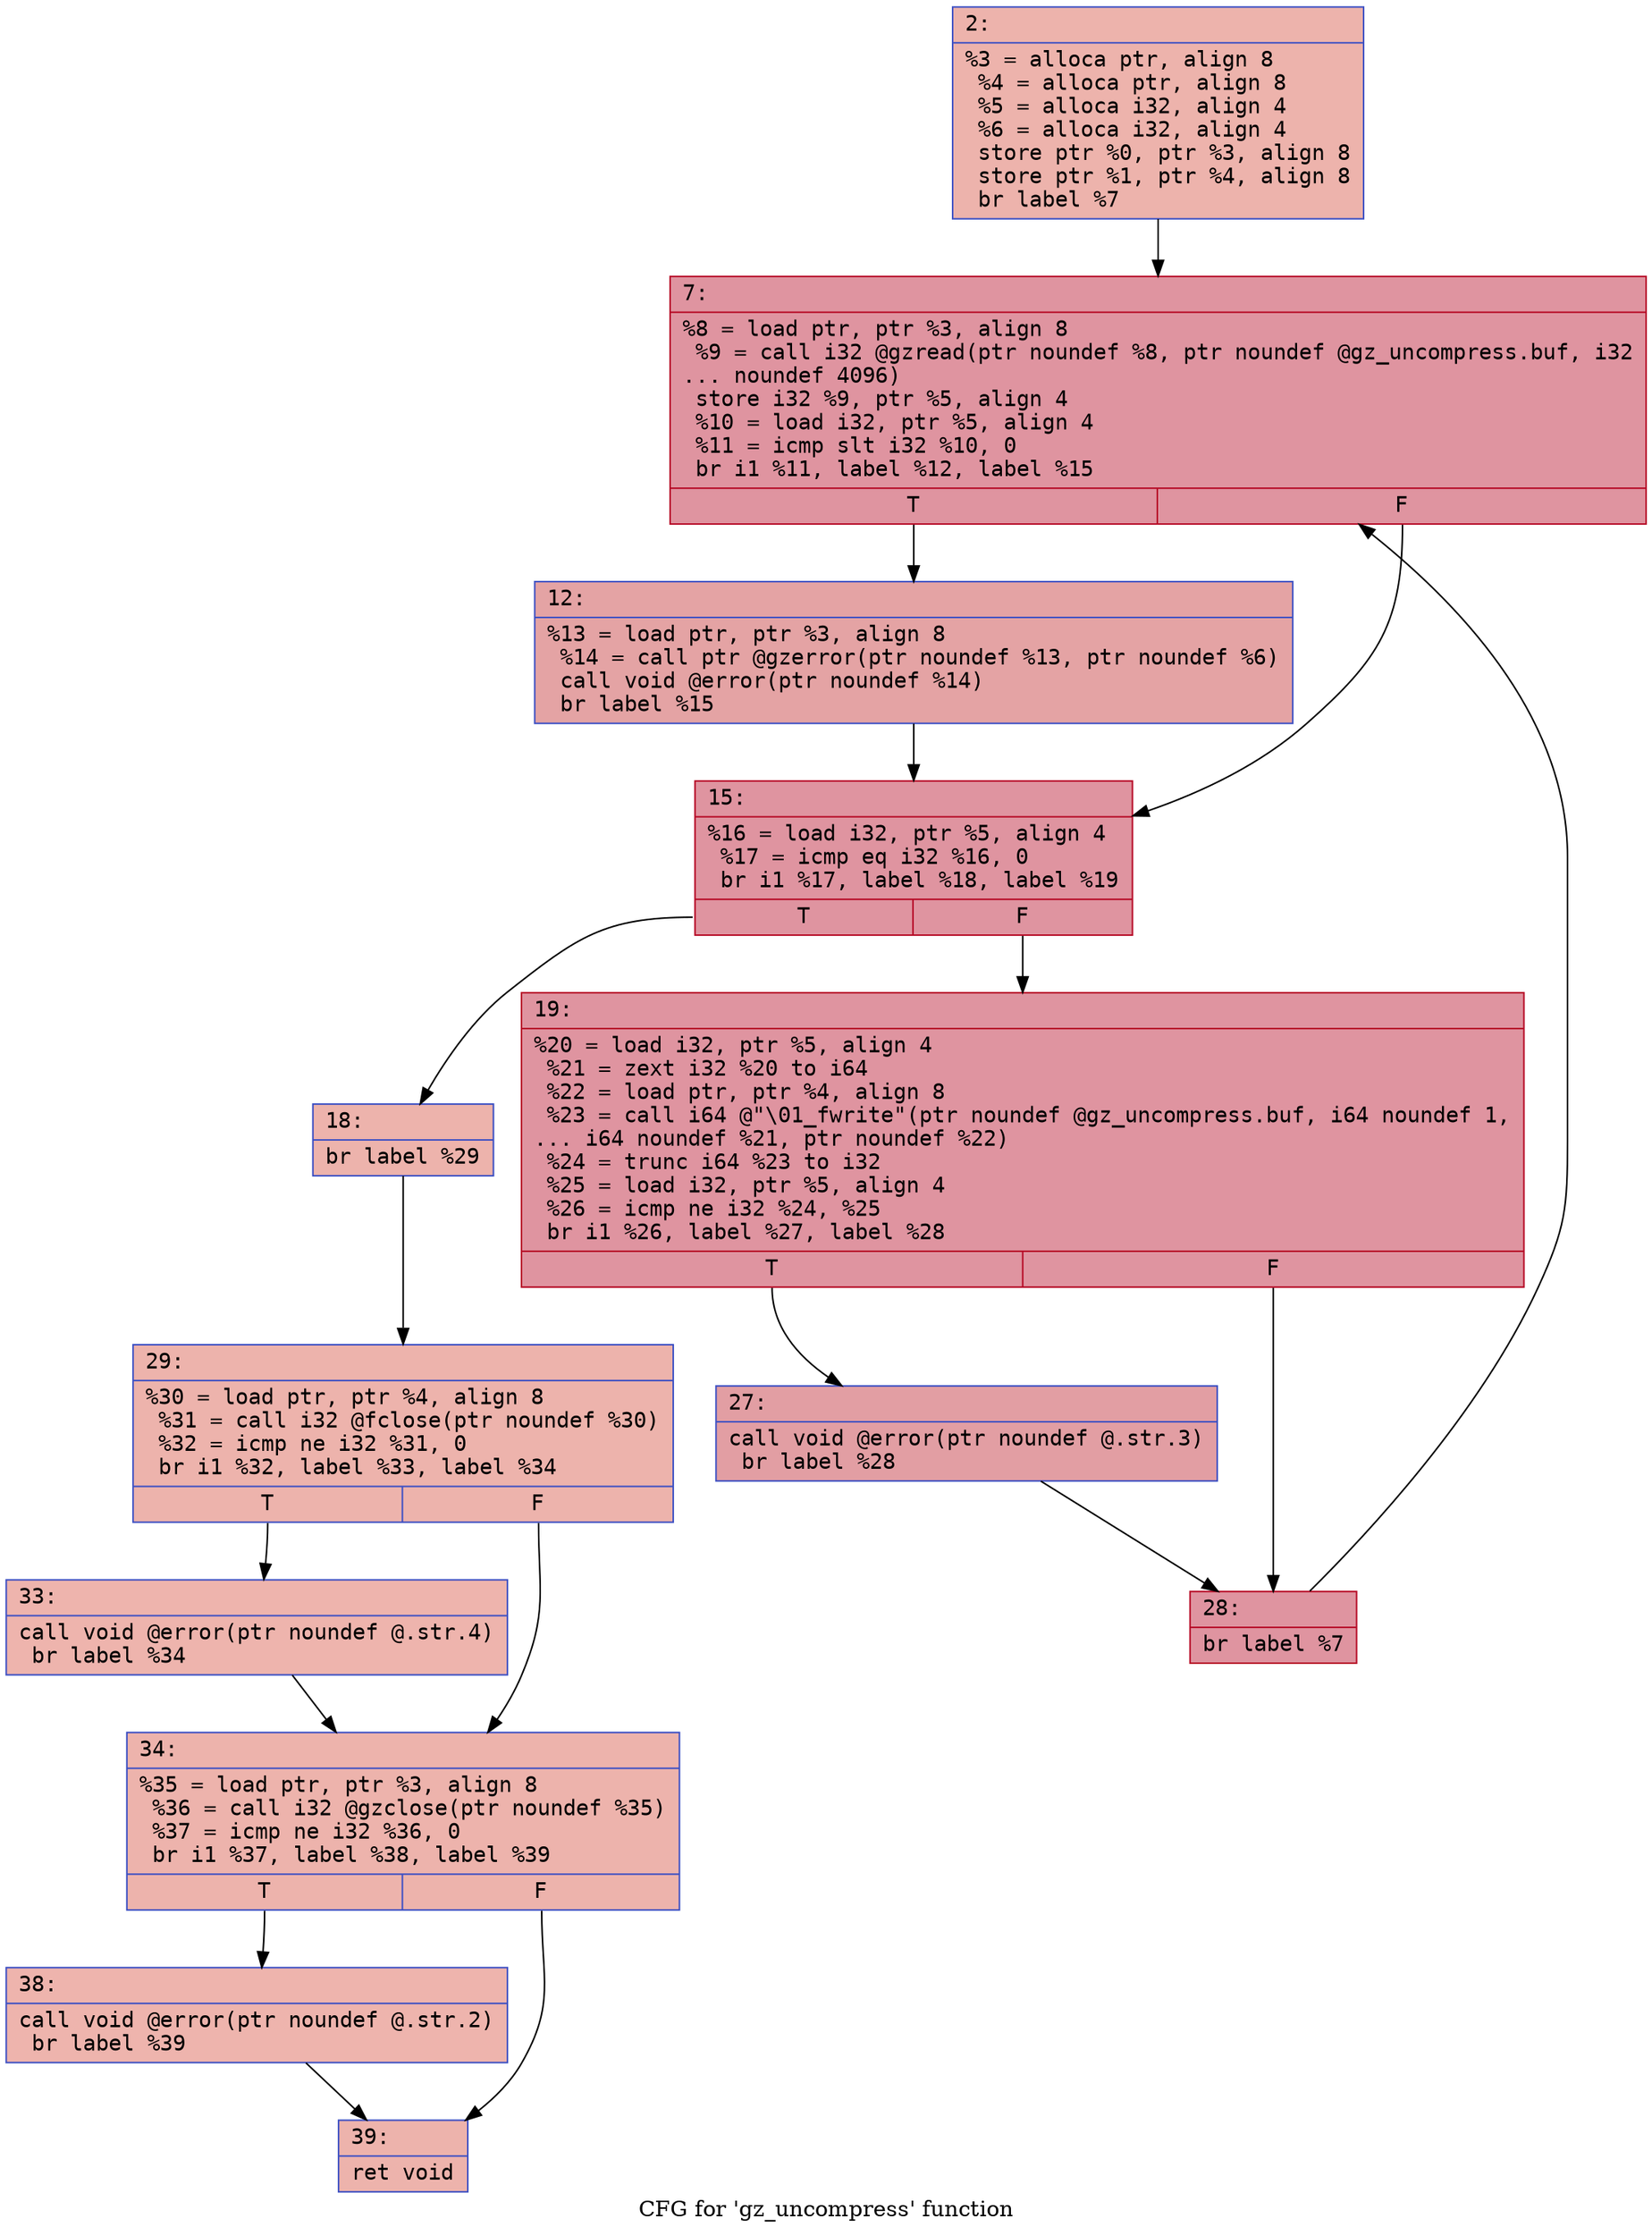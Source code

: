 digraph "CFG for 'gz_uncompress' function" {
	label="CFG for 'gz_uncompress' function";

	Node0x600002e3e350 [shape=record,color="#3d50c3ff", style=filled, fillcolor="#d6524470" fontname="Courier",label="{2:\l|  %3 = alloca ptr, align 8\l  %4 = alloca ptr, align 8\l  %5 = alloca i32, align 4\l  %6 = alloca i32, align 4\l  store ptr %0, ptr %3, align 8\l  store ptr %1, ptr %4, align 8\l  br label %7\l}"];
	Node0x600002e3e350 -> Node0x600002e3e3a0[tooltip="2 -> 7\nProbability 100.00%" ];
	Node0x600002e3e3a0 [shape=record,color="#b70d28ff", style=filled, fillcolor="#b70d2870" fontname="Courier",label="{7:\l|  %8 = load ptr, ptr %3, align 8\l  %9 = call i32 @gzread(ptr noundef %8, ptr noundef @gz_uncompress.buf, i32\l... noundef 4096)\l  store i32 %9, ptr %5, align 4\l  %10 = load i32, ptr %5, align 4\l  %11 = icmp slt i32 %10, 0\l  br i1 %11, label %12, label %15\l|{<s0>T|<s1>F}}"];
	Node0x600002e3e3a0:s0 -> Node0x600002e3e3f0[tooltip="7 -> 12\nProbability 37.50%" ];
	Node0x600002e3e3a0:s1 -> Node0x600002e3e440[tooltip="7 -> 15\nProbability 62.50%" ];
	Node0x600002e3e3f0 [shape=record,color="#3d50c3ff", style=filled, fillcolor="#c32e3170" fontname="Courier",label="{12:\l|  %13 = load ptr, ptr %3, align 8\l  %14 = call ptr @gzerror(ptr noundef %13, ptr noundef %6)\l  call void @error(ptr noundef %14)\l  br label %15\l}"];
	Node0x600002e3e3f0 -> Node0x600002e3e440[tooltip="12 -> 15\nProbability 100.00%" ];
	Node0x600002e3e440 [shape=record,color="#b70d28ff", style=filled, fillcolor="#b70d2870" fontname="Courier",label="{15:\l|  %16 = load i32, ptr %5, align 4\l  %17 = icmp eq i32 %16, 0\l  br i1 %17, label %18, label %19\l|{<s0>T|<s1>F}}"];
	Node0x600002e3e440:s0 -> Node0x600002e3e490[tooltip="15 -> 18\nProbability 3.12%" ];
	Node0x600002e3e440:s1 -> Node0x600002e3e4e0[tooltip="15 -> 19\nProbability 96.88%" ];
	Node0x600002e3e490 [shape=record,color="#3d50c3ff", style=filled, fillcolor="#d6524470" fontname="Courier",label="{18:\l|  br label %29\l}"];
	Node0x600002e3e490 -> Node0x600002e3e5d0[tooltip="18 -> 29\nProbability 100.00%" ];
	Node0x600002e3e4e0 [shape=record,color="#b70d28ff", style=filled, fillcolor="#b70d2870" fontname="Courier",label="{19:\l|  %20 = load i32, ptr %5, align 4\l  %21 = zext i32 %20 to i64\l  %22 = load ptr, ptr %4, align 8\l  %23 = call i64 @\"\\01_fwrite\"(ptr noundef @gz_uncompress.buf, i64 noundef 1,\l... i64 noundef %21, ptr noundef %22)\l  %24 = trunc i64 %23 to i32\l  %25 = load i32, ptr %5, align 4\l  %26 = icmp ne i32 %24, %25\l  br i1 %26, label %27, label %28\l|{<s0>T|<s1>F}}"];
	Node0x600002e3e4e0:s0 -> Node0x600002e3e530[tooltip="19 -> 27\nProbability 50.00%" ];
	Node0x600002e3e4e0:s1 -> Node0x600002e3e580[tooltip="19 -> 28\nProbability 50.00%" ];
	Node0x600002e3e530 [shape=record,color="#3d50c3ff", style=filled, fillcolor="#be242e70" fontname="Courier",label="{27:\l|  call void @error(ptr noundef @.str.3)\l  br label %28\l}"];
	Node0x600002e3e530 -> Node0x600002e3e580[tooltip="27 -> 28\nProbability 100.00%" ];
	Node0x600002e3e580 [shape=record,color="#b70d28ff", style=filled, fillcolor="#b70d2870" fontname="Courier",label="{28:\l|  br label %7\l}"];
	Node0x600002e3e580 -> Node0x600002e3e3a0[tooltip="28 -> 7\nProbability 100.00%" ];
	Node0x600002e3e5d0 [shape=record,color="#3d50c3ff", style=filled, fillcolor="#d6524470" fontname="Courier",label="{29:\l|  %30 = load ptr, ptr %4, align 8\l  %31 = call i32 @fclose(ptr noundef %30)\l  %32 = icmp ne i32 %31, 0\l  br i1 %32, label %33, label %34\l|{<s0>T|<s1>F}}"];
	Node0x600002e3e5d0:s0 -> Node0x600002e3e620[tooltip="29 -> 33\nProbability 62.50%" ];
	Node0x600002e3e5d0:s1 -> Node0x600002e3e670[tooltip="29 -> 34\nProbability 37.50%" ];
	Node0x600002e3e620 [shape=record,color="#3d50c3ff", style=filled, fillcolor="#d8564670" fontname="Courier",label="{33:\l|  call void @error(ptr noundef @.str.4)\l  br label %34\l}"];
	Node0x600002e3e620 -> Node0x600002e3e670[tooltip="33 -> 34\nProbability 100.00%" ];
	Node0x600002e3e670 [shape=record,color="#3d50c3ff", style=filled, fillcolor="#d6524470" fontname="Courier",label="{34:\l|  %35 = load ptr, ptr %3, align 8\l  %36 = call i32 @gzclose(ptr noundef %35)\l  %37 = icmp ne i32 %36, 0\l  br i1 %37, label %38, label %39\l|{<s0>T|<s1>F}}"];
	Node0x600002e3e670:s0 -> Node0x600002e3e6c0[tooltip="34 -> 38\nProbability 62.50%" ];
	Node0x600002e3e670:s1 -> Node0x600002e3e710[tooltip="34 -> 39\nProbability 37.50%" ];
	Node0x600002e3e6c0 [shape=record,color="#3d50c3ff", style=filled, fillcolor="#d8564670" fontname="Courier",label="{38:\l|  call void @error(ptr noundef @.str.2)\l  br label %39\l}"];
	Node0x600002e3e6c0 -> Node0x600002e3e710[tooltip="38 -> 39\nProbability 100.00%" ];
	Node0x600002e3e710 [shape=record,color="#3d50c3ff", style=filled, fillcolor="#d6524470" fontname="Courier",label="{39:\l|  ret void\l}"];
}
